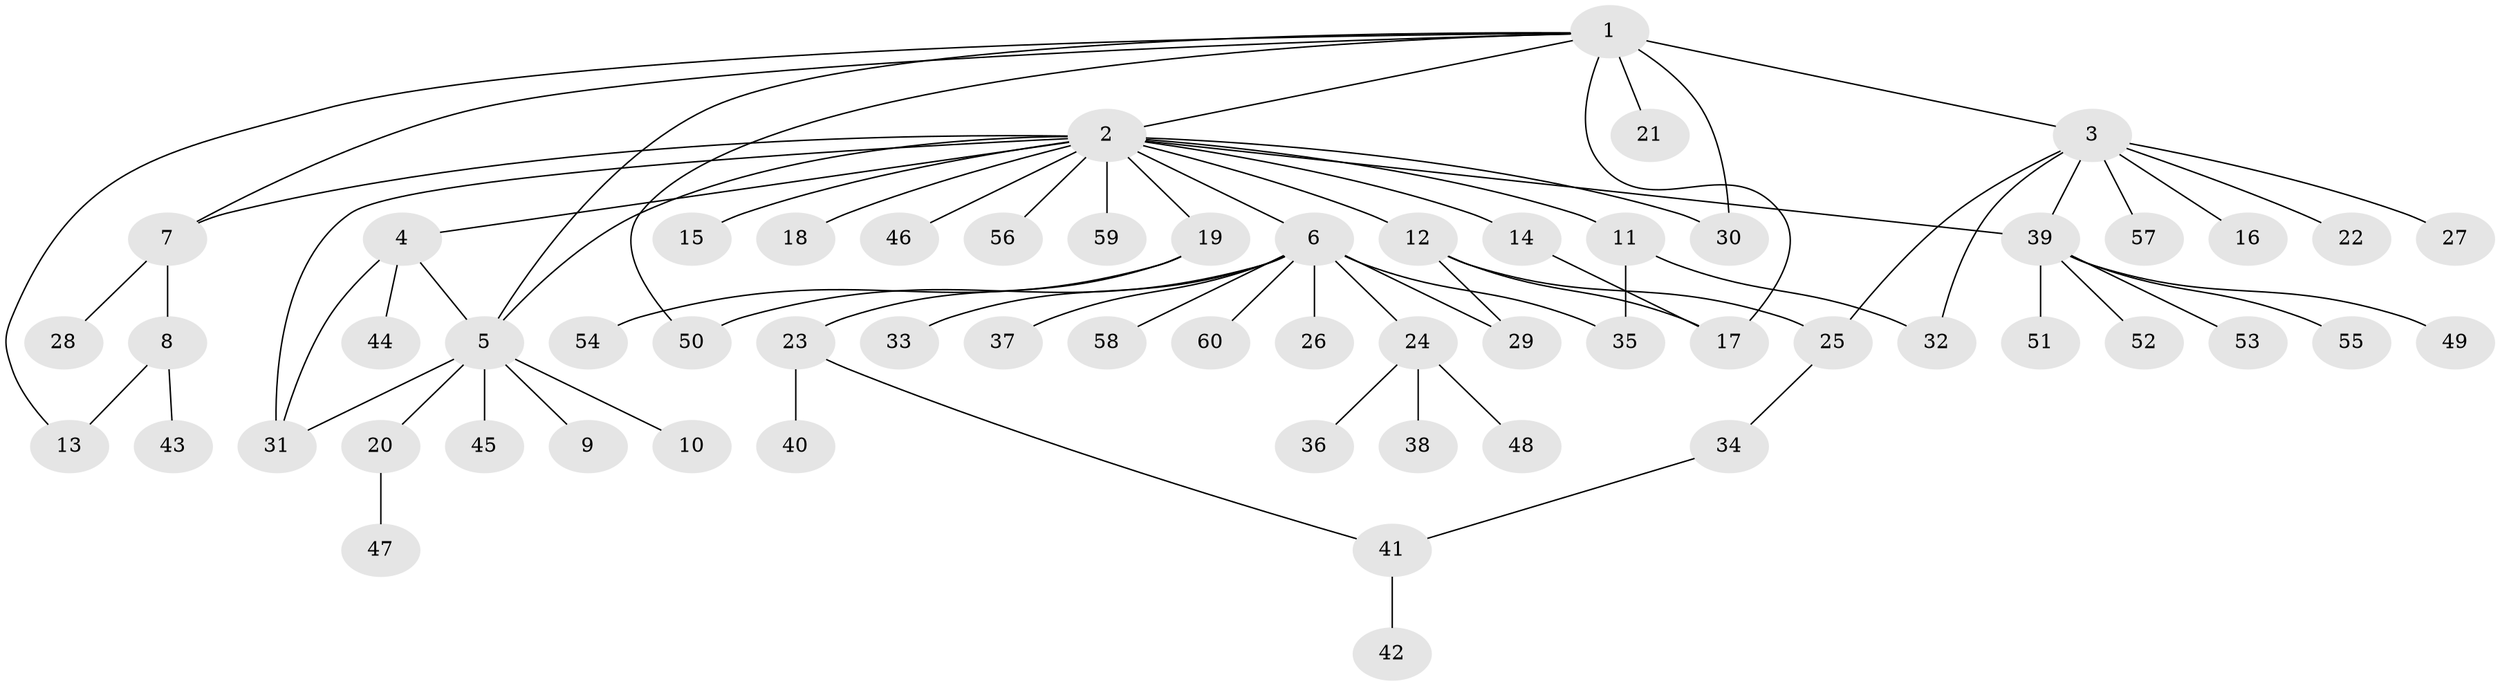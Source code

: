 // original degree distribution, {13: 0.010101010101010102, 22: 0.010101010101010102, 9: 0.010101010101010102, 3: 0.08080808080808081, 11: 0.010101010101010102, 12: 0.010101010101010102, 5: 0.030303030303030304, 6: 0.020202020202020204, 1: 0.5252525252525253, 2: 0.24242424242424243, 4: 0.04040404040404041, 8: 0.010101010101010102}
// Generated by graph-tools (version 1.1) at 2025/50/03/04/25 22:50:09]
// undirected, 60 vertices, 75 edges
graph export_dot {
  node [color=gray90,style=filled];
  1;
  2;
  3;
  4;
  5;
  6;
  7;
  8;
  9;
  10;
  11;
  12;
  13;
  14;
  15;
  16;
  17;
  18;
  19;
  20;
  21;
  22;
  23;
  24;
  25;
  26;
  27;
  28;
  29;
  30;
  31;
  32;
  33;
  34;
  35;
  36;
  37;
  38;
  39;
  40;
  41;
  42;
  43;
  44;
  45;
  46;
  47;
  48;
  49;
  50;
  51;
  52;
  53;
  54;
  55;
  56;
  57;
  58;
  59;
  60;
  1 -- 2 [weight=1.0];
  1 -- 3 [weight=1.0];
  1 -- 5 [weight=1.0];
  1 -- 7 [weight=1.0];
  1 -- 13 [weight=1.0];
  1 -- 17 [weight=1.0];
  1 -- 21 [weight=1.0];
  1 -- 30 [weight=4.0];
  1 -- 50 [weight=1.0];
  2 -- 4 [weight=1.0];
  2 -- 5 [weight=2.0];
  2 -- 6 [weight=1.0];
  2 -- 7 [weight=1.0];
  2 -- 11 [weight=2.0];
  2 -- 12 [weight=1.0];
  2 -- 14 [weight=1.0];
  2 -- 15 [weight=1.0];
  2 -- 18 [weight=1.0];
  2 -- 19 [weight=1.0];
  2 -- 30 [weight=1.0];
  2 -- 31 [weight=1.0];
  2 -- 39 [weight=1.0];
  2 -- 46 [weight=1.0];
  2 -- 56 [weight=1.0];
  2 -- 59 [weight=1.0];
  3 -- 16 [weight=1.0];
  3 -- 22 [weight=1.0];
  3 -- 25 [weight=1.0];
  3 -- 27 [weight=1.0];
  3 -- 32 [weight=1.0];
  3 -- 39 [weight=1.0];
  3 -- 57 [weight=1.0];
  4 -- 5 [weight=1.0];
  4 -- 31 [weight=1.0];
  4 -- 44 [weight=1.0];
  5 -- 9 [weight=1.0];
  5 -- 10 [weight=2.0];
  5 -- 20 [weight=1.0];
  5 -- 31 [weight=1.0];
  5 -- 45 [weight=1.0];
  6 -- 24 [weight=1.0];
  6 -- 26 [weight=1.0];
  6 -- 29 [weight=2.0];
  6 -- 33 [weight=1.0];
  6 -- 35 [weight=1.0];
  6 -- 37 [weight=1.0];
  6 -- 50 [weight=1.0];
  6 -- 58 [weight=1.0];
  6 -- 60 [weight=1.0];
  7 -- 8 [weight=1.0];
  7 -- 28 [weight=1.0];
  8 -- 13 [weight=3.0];
  8 -- 43 [weight=1.0];
  11 -- 32 [weight=1.0];
  11 -- 35 [weight=3.0];
  12 -- 17 [weight=1.0];
  12 -- 25 [weight=1.0];
  12 -- 29 [weight=2.0];
  14 -- 17 [weight=1.0];
  19 -- 23 [weight=1.0];
  19 -- 54 [weight=1.0];
  20 -- 47 [weight=1.0];
  23 -- 40 [weight=1.0];
  23 -- 41 [weight=1.0];
  24 -- 36 [weight=1.0];
  24 -- 38 [weight=1.0];
  24 -- 48 [weight=1.0];
  25 -- 34 [weight=1.0];
  34 -- 41 [weight=1.0];
  39 -- 49 [weight=1.0];
  39 -- 51 [weight=1.0];
  39 -- 52 [weight=1.0];
  39 -- 53 [weight=1.0];
  39 -- 55 [weight=1.0];
  41 -- 42 [weight=1.0];
}
